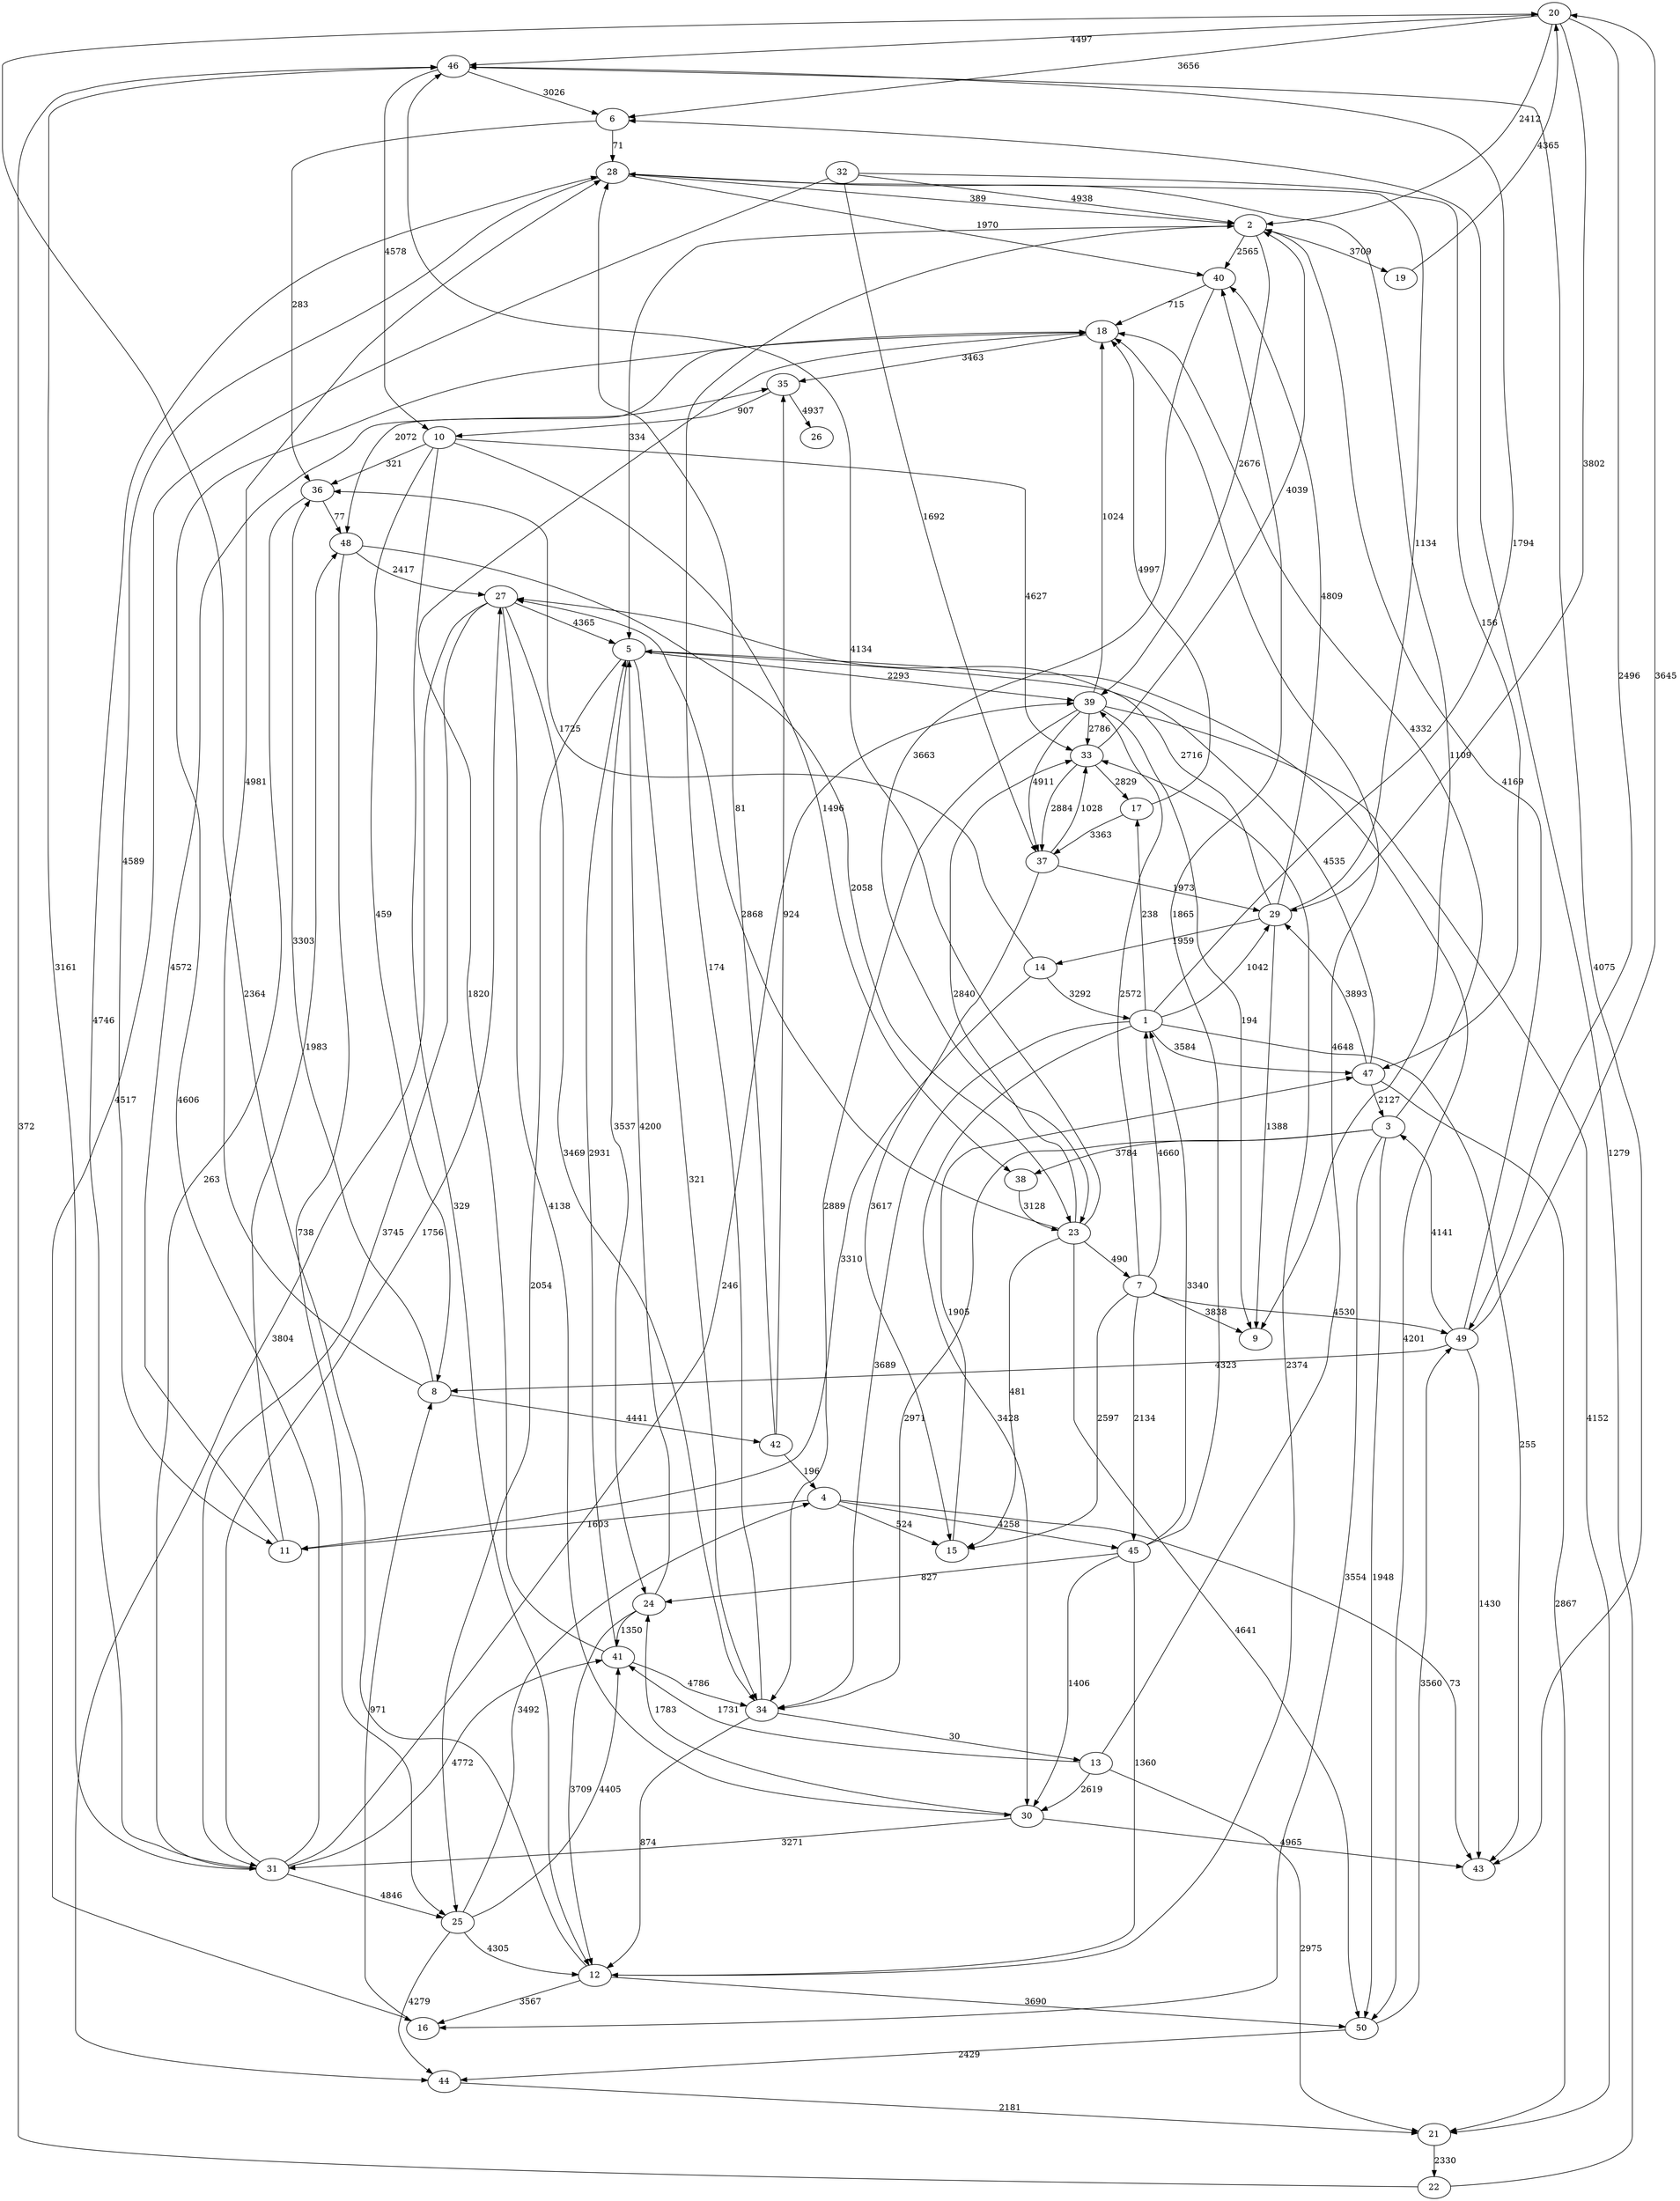 strict digraph  {
	20 -> 46	 [label=4497];
	20 -> 6	 [label=3656];
	20 -> 2	 [label=2412];
	20 -> 29	 [label=3802];
	20 -> 49	 [label=2496];
	46 -> 6	 [label=3026];
	46 -> 43	 [label=4075];
	46 -> 10	 [label=4578];
	6 -> 28	 [label=71];
	6 -> 36	 [label=283];
	2 -> 40	 [label=2565];
	2 -> 39	 [label=2676];
	2 -> 19	 [label=3709];
	2 -> 5	 [label=334];
	29 -> 28	 [label=1134];
	29 -> 9	 [label=1388];
	29 -> 40	 [label=4809];
	29 -> 14	 [label=1959];
	29 -> 27	 [label=2716];
	49 -> 20	 [label=3645];
	49 -> 2	 [label=4169];
	49 -> 43	 [label=1430];
	49 -> 3	 [label=4141];
	49 -> 8	 [label=4323];
	10 -> 38	 [label=1496];
	10 -> 12	 [label=329];
	10 -> 8	 [label=459];
	10 -> 36	 [label=321];
	10 -> 33	 [label=4627];
	3 -> 34	 [label=2971];
	3 -> 16	 [label=3554];
	3 -> 38	 [label=3784];
	3 -> 18	 [label=4332];
	3 -> 50	 [label=1948];
	34 -> 2	 [label=174];
	34 -> 12	 [label=874];
	34 -> 13	 [label=30];
	16 -> 8	 [label=971];
	38 -> 23	 [label=3128];
	18 -> 35	 [label=3463];
	18 -> 48	 [label=2072];
	50 -> 49	 [label=3560];
	50 -> 44	 [label=2429];
	12 -> 20	 [label=2364];
	12 -> 16	 [label=3567];
	12 -> 50	 [label=3690];
	12 -> 33	 [label=2374];
	13 -> 18	 [label=4648];
	13 -> 21	 [label=2975];
	13 -> 30	 [label=2619];
	13 -> 41	 [label=1731];
	28 -> 2	 [label=389];
	28 -> 11	 [label=4589];
	28 -> 9	 [label=1109];
	28 -> 40	 [label=1970];
	11 -> 35	 [label=4572];
	11 -> 48	 [label=1983];
	40 -> 18	 [label=715];
	40 -> 23	 [label=3663];
	35 -> 10	 [label=907];
	35 -> 26	 [label=4937];
	48 -> 27	 [label=2417];
	48 -> 25	 [label=738];
	48 -> 23	 [label=2058];
	4 -> 43	 [label=73];
	4 -> 11	 [label=1603];
	4 -> 15	 [label=524];
	4 -> 45	 [label=4258];
	15 -> 47	 [label=1905];
	45 -> 12	 [label=1360];
	45 -> 40	 [label=1865];
	45 -> 1	 [label=3340];
	45 -> 24	 [label=827];
	45 -> 30	 [label=1406];
	47 -> 29	 [label=3893];
	47 -> 3	 [label=2127];
	47 -> 21	 [label=2867];
	47 -> 5	 [label=4535];
	14 -> 11	 [label=3310];
	14 -> 36	 [label=1725];
	14 -> 1	 [label=3292];
	27 -> 34	 [label=3469];
	27 -> 30	 [label=4138];
	27 -> 44	 [label=3804];
	27 -> 5	 [label=4365];
	27 -> 31	 [label=3745];
	8 -> 28	 [label=4981];
	8 -> 36	 [label=3303];
	8 -> 42	 [label=4441];
	36 -> 48	 [label=77];
	36 -> 31	 [label=263];
	33 -> 2	 [label=4039];
	33 -> 37	 [label=2884];
	33 -> 17	 [label=2829];
	42 -> 28	 [label=81];
	42 -> 35	 [label=924];
	42 -> 4	 [label=196];
	39 -> 34	 [label=2889];
	39 -> 18	 [label=1024];
	39 -> 9	 [label=194];
	39 -> 33	 [label=2786];
	39 -> 21	 [label=4152];
	39 -> 37	 [label=4911];
	21 -> 22	 [label=2330];
	37 -> 29	 [label=1973];
	37 -> 15	 [label=3617];
	37 -> 33	 [label=1028];
	22 -> 46	 [label=372];
	22 -> 6	 [label=1279];
	1 -> 46	 [label=1794];
	1 -> 29	 [label=1042];
	1 -> 43	 [label=255];
	1 -> 34	 [label=3689];
	1 -> 47	 [label=3584];
	1 -> 30	 [label=3428];
	1 -> 17	 [label=238];
	7 -> 49	 [label=4530];
	7 -> 9	 [label=3838];
	7 -> 15	 [label=2597];
	7 -> 45	 [label=2134];
	7 -> 39	 [label=2572];
	7 -> 1	 [label=4660];
	24 -> 12	 [label=3709];
	24 -> 41	 [label=1350];
	24 -> 5	 [label=4200];
	30 -> 43	 [label=4965];
	30 -> 24	 [label=1783];
	30 -> 31	 [label=3271];
	17 -> 18	 [label=4997];
	17 -> 37	 [label=3363];
	25 -> 12	 [label=4305];
	25 -> 4	 [label=3492];
	25 -> 41	 [label=4405];
	25 -> 44	 [label=4279];
	23 -> 46	 [label=4134];
	23 -> 50	 [label=4641];
	23 -> 15	 [label=481];
	23 -> 27	 [label=2868];
	23 -> 33	 [label=2840];
	23 -> 7	 [label=490];
	41 -> 34	 [label=4786];
	41 -> 18	 [label=1820];
	41 -> 5	 [label=2931];
	44 -> 21	 [label=2181];
	19 -> 20	 [label=4365];
	5 -> 34	 [label=321];
	5 -> 50	 [label=4201];
	5 -> 39	 [label=2293];
	5 -> 24	 [label=3537];
	5 -> 25	 [label=2054];
	31 -> 46	 [label=3161];
	31 -> 18	 [label=4606];
	31 -> 28	 [label=4746];
	31 -> 27	 [label=1756];
	31 -> 39	 [label=246];
	31 -> 25	 [label=4846];
	31 -> 41	 [label=4772];
	32 -> 2	 [label=4938];
	32 -> 16	 [label=4517];
	32 -> 47	 [label=156];
	32 -> 37	 [label=1692];
}
